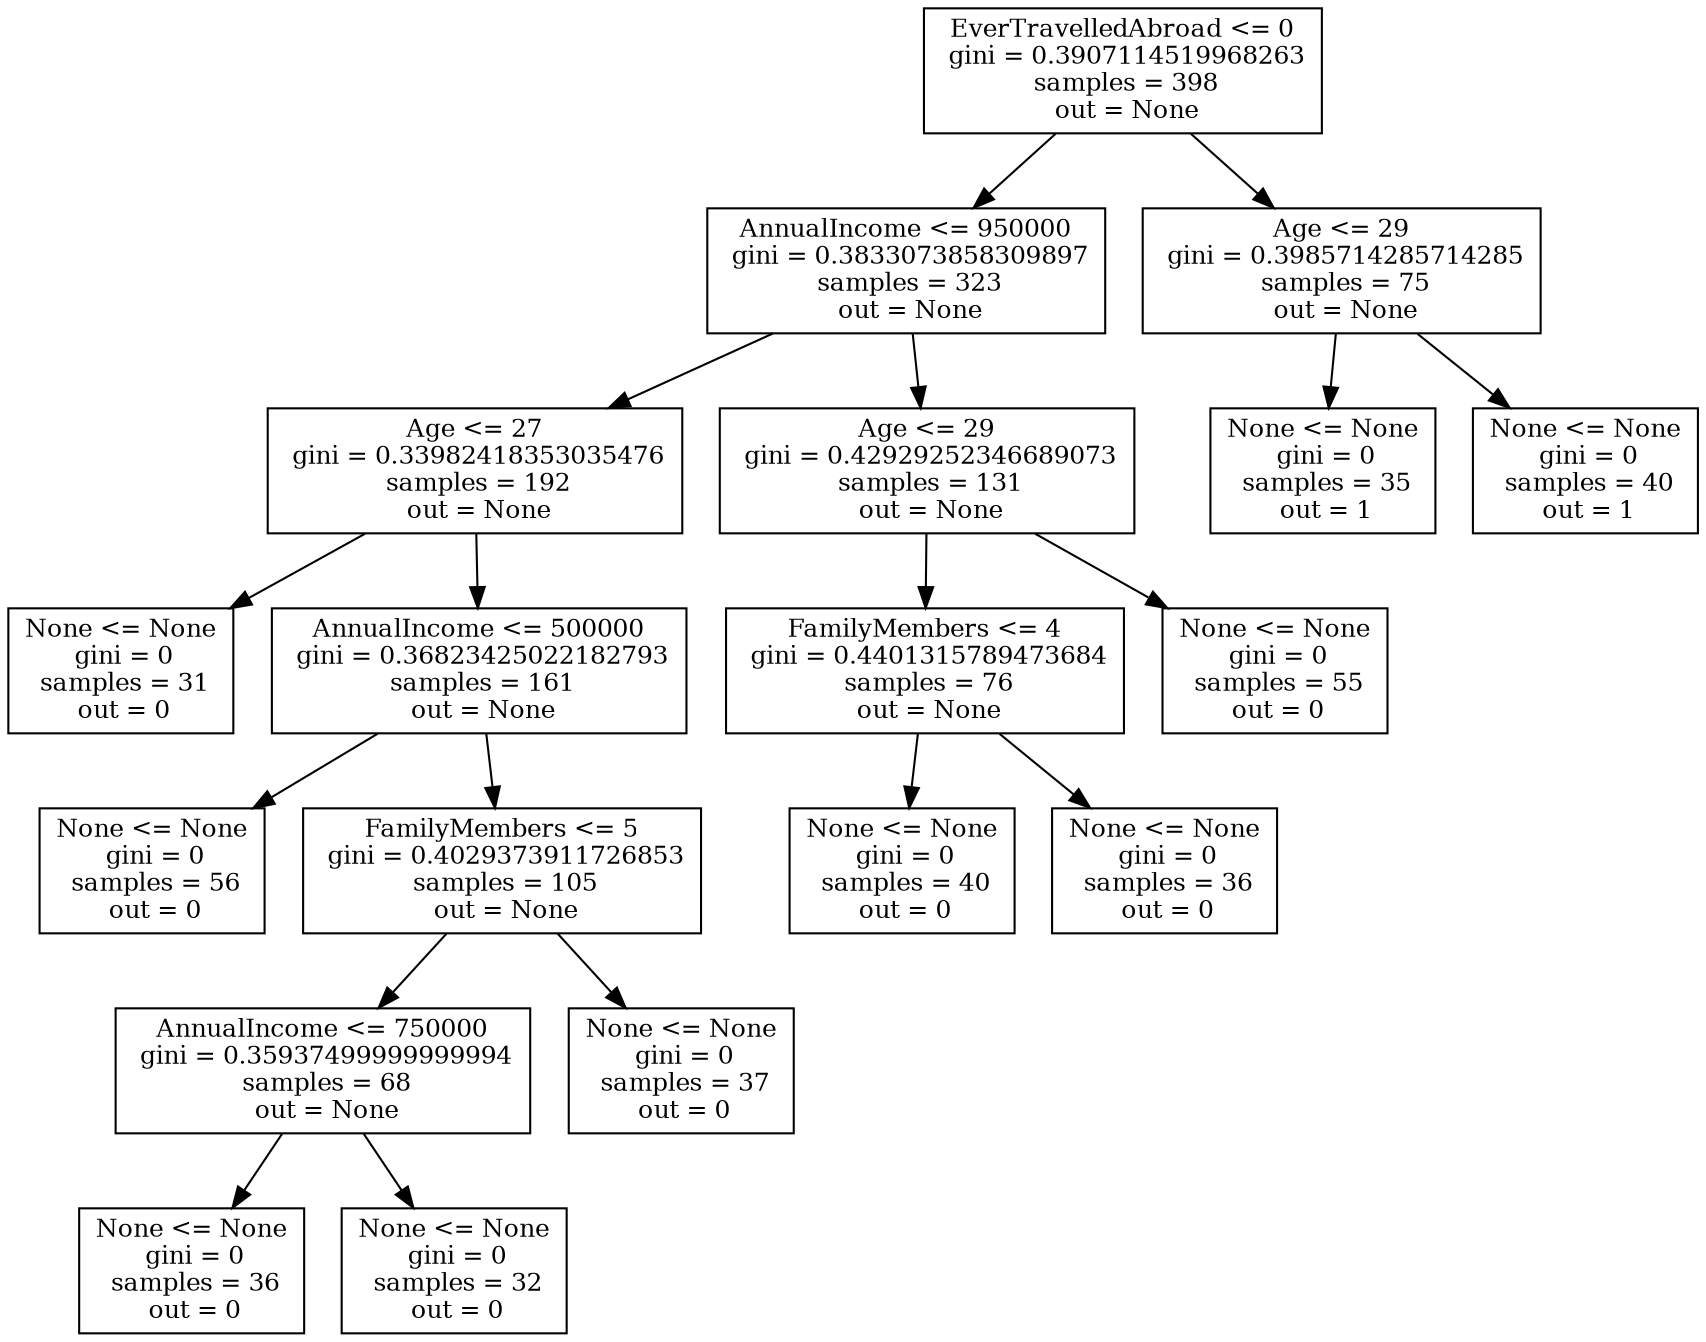 digraph {
	node [fontsize=12 shape=box]
	0 [label="EverTravelledAbroad <= 0
 gini = 0.3907114519968263
 samples = 398
 out = None"]
	1 [label="AnnualIncome <= 950000
 gini = 0.3833073858309897
 samples = 323
 out = None"]
	2 [label="Age <= 29
 gini = 0.3985714285714285
 samples = 75
 out = None"]
	3 [label="Age <= 27
 gini = 0.33982418353035476
 samples = 192
 out = None"]
	4 [label="Age <= 29
 gini = 0.42929252346689073
 samples = 131
 out = None"]
	5 [label="None <= None
 gini = 0
 samples = 35
 out = 1"]
	6 [label="None <= None
 gini = 0
 samples = 40
 out = 1"]
	7 [label="None <= None
 gini = 0
 samples = 31
 out = 0"]
	8 [label="AnnualIncome <= 500000
 gini = 0.36823425022182793
 samples = 161
 out = None"]
	9 [label="FamilyMembers <= 4
 gini = 0.4401315789473684
 samples = 76
 out = None"]
	10 [label="None <= None
 gini = 0
 samples = 55
 out = 0"]
	11 [label="None <= None
 gini = 0
 samples = 56
 out = 0"]
	12 [label="FamilyMembers <= 5
 gini = 0.4029373911726853
 samples = 105
 out = None"]
	13 [label="None <= None
 gini = 0
 samples = 40
 out = 0"]
	14 [label="None <= None
 gini = 0
 samples = 36
 out = 0"]
	15 [label="AnnualIncome <= 750000
 gini = 0.35937499999999994
 samples = 68
 out = None"]
	16 [label="None <= None
 gini = 0
 samples = 37
 out = 0"]
	17 [label="None <= None
 gini = 0
 samples = 36
 out = 0"]
	18 [label="None <= None
 gini = 0
 samples = 32
 out = 0"]
	0 -> 1
	0 -> 2
	1 -> 3
	1 -> 4
	2 -> 5
	2 -> 6
	3 -> 7
	3 -> 8
	4 -> 9
	4 -> 10
	8 -> 11
	8 -> 12
	9 -> 13
	9 -> 14
	12 -> 15
	12 -> 16
	15 -> 17
	15 -> 18
}
